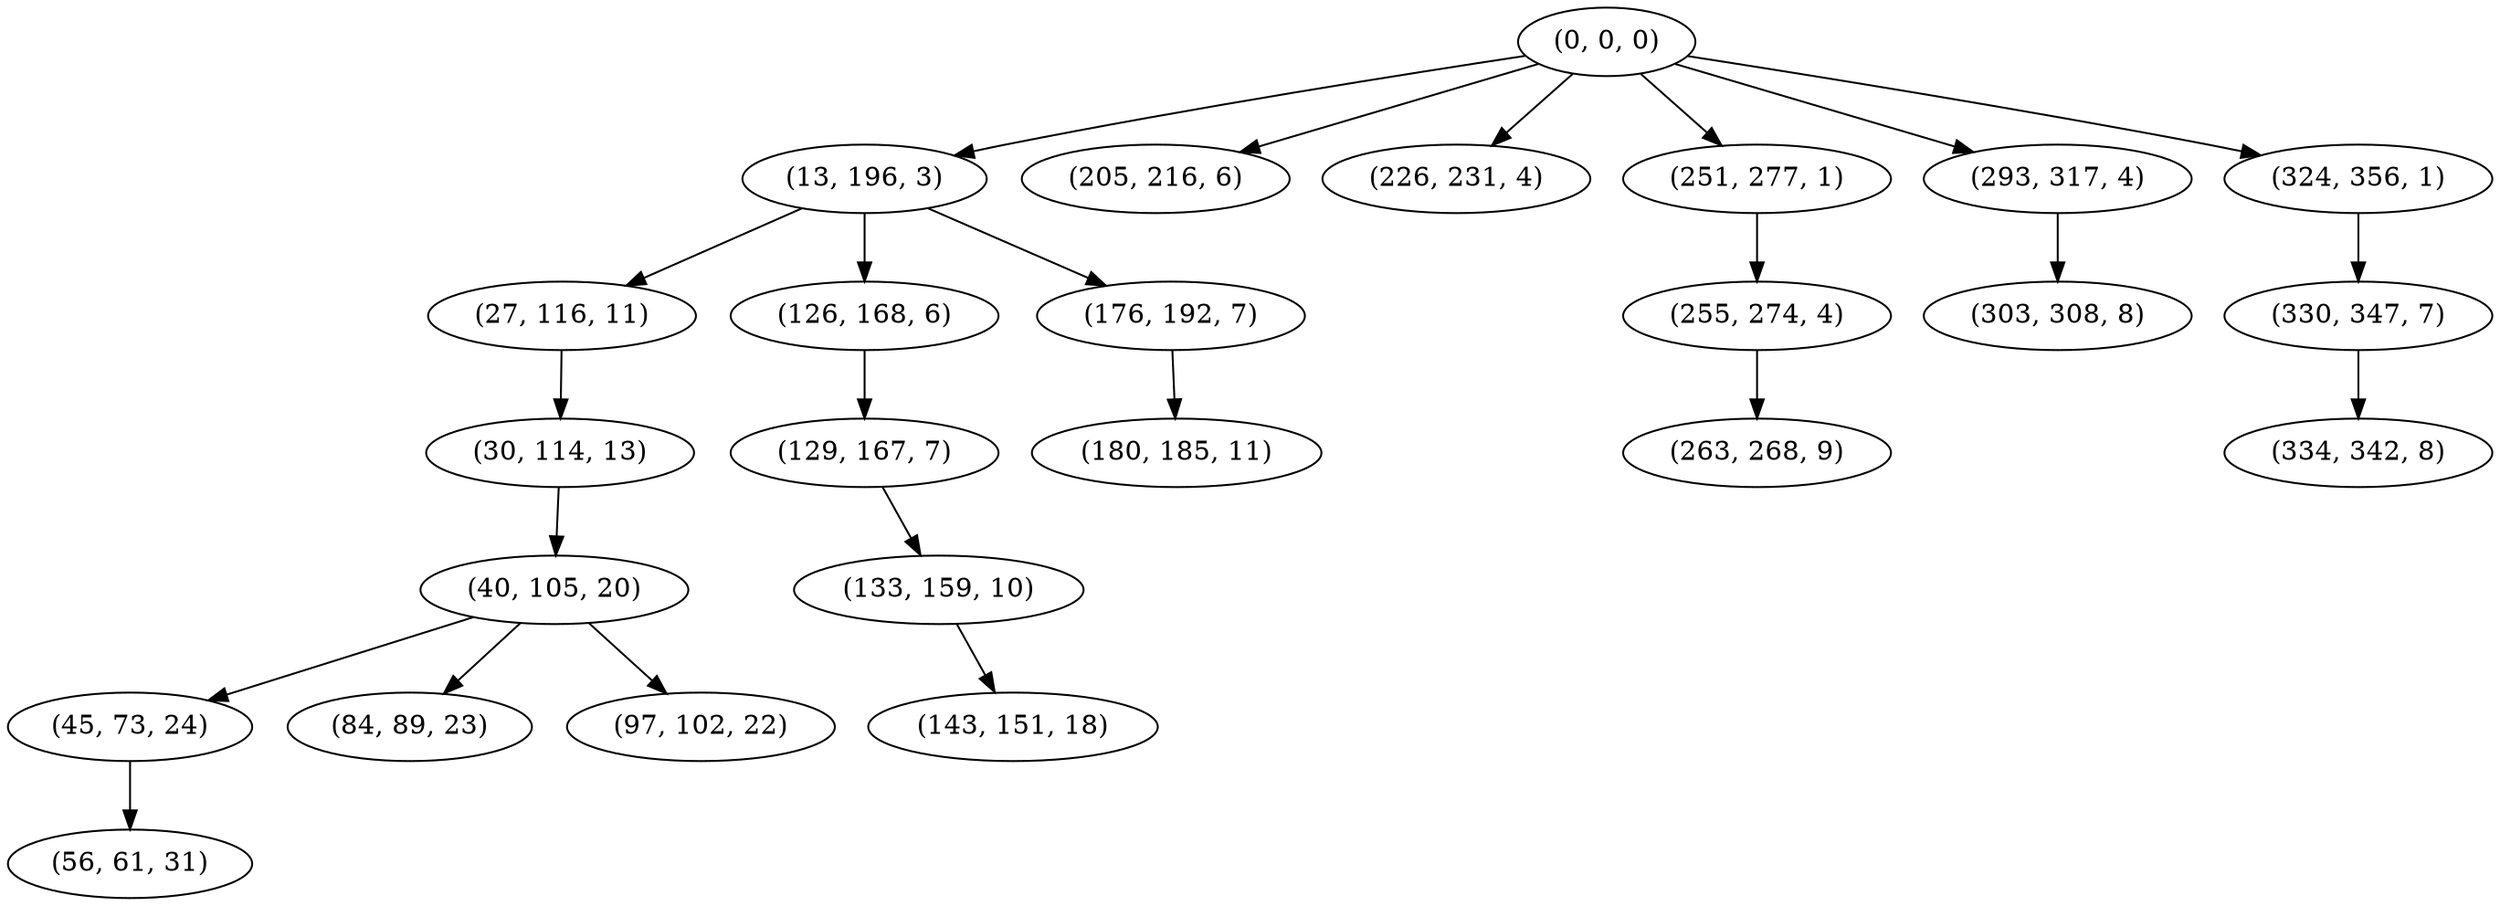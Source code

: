 digraph tree {
    "(0, 0, 0)";
    "(13, 196, 3)";
    "(27, 116, 11)";
    "(30, 114, 13)";
    "(40, 105, 20)";
    "(45, 73, 24)";
    "(56, 61, 31)";
    "(84, 89, 23)";
    "(97, 102, 22)";
    "(126, 168, 6)";
    "(129, 167, 7)";
    "(133, 159, 10)";
    "(143, 151, 18)";
    "(176, 192, 7)";
    "(180, 185, 11)";
    "(205, 216, 6)";
    "(226, 231, 4)";
    "(251, 277, 1)";
    "(255, 274, 4)";
    "(263, 268, 9)";
    "(293, 317, 4)";
    "(303, 308, 8)";
    "(324, 356, 1)";
    "(330, 347, 7)";
    "(334, 342, 8)";
    "(0, 0, 0)" -> "(13, 196, 3)";
    "(0, 0, 0)" -> "(205, 216, 6)";
    "(0, 0, 0)" -> "(226, 231, 4)";
    "(0, 0, 0)" -> "(251, 277, 1)";
    "(0, 0, 0)" -> "(293, 317, 4)";
    "(0, 0, 0)" -> "(324, 356, 1)";
    "(13, 196, 3)" -> "(27, 116, 11)";
    "(13, 196, 3)" -> "(126, 168, 6)";
    "(13, 196, 3)" -> "(176, 192, 7)";
    "(27, 116, 11)" -> "(30, 114, 13)";
    "(30, 114, 13)" -> "(40, 105, 20)";
    "(40, 105, 20)" -> "(45, 73, 24)";
    "(40, 105, 20)" -> "(84, 89, 23)";
    "(40, 105, 20)" -> "(97, 102, 22)";
    "(45, 73, 24)" -> "(56, 61, 31)";
    "(126, 168, 6)" -> "(129, 167, 7)";
    "(129, 167, 7)" -> "(133, 159, 10)";
    "(133, 159, 10)" -> "(143, 151, 18)";
    "(176, 192, 7)" -> "(180, 185, 11)";
    "(251, 277, 1)" -> "(255, 274, 4)";
    "(255, 274, 4)" -> "(263, 268, 9)";
    "(293, 317, 4)" -> "(303, 308, 8)";
    "(324, 356, 1)" -> "(330, 347, 7)";
    "(330, 347, 7)" -> "(334, 342, 8)";
}
